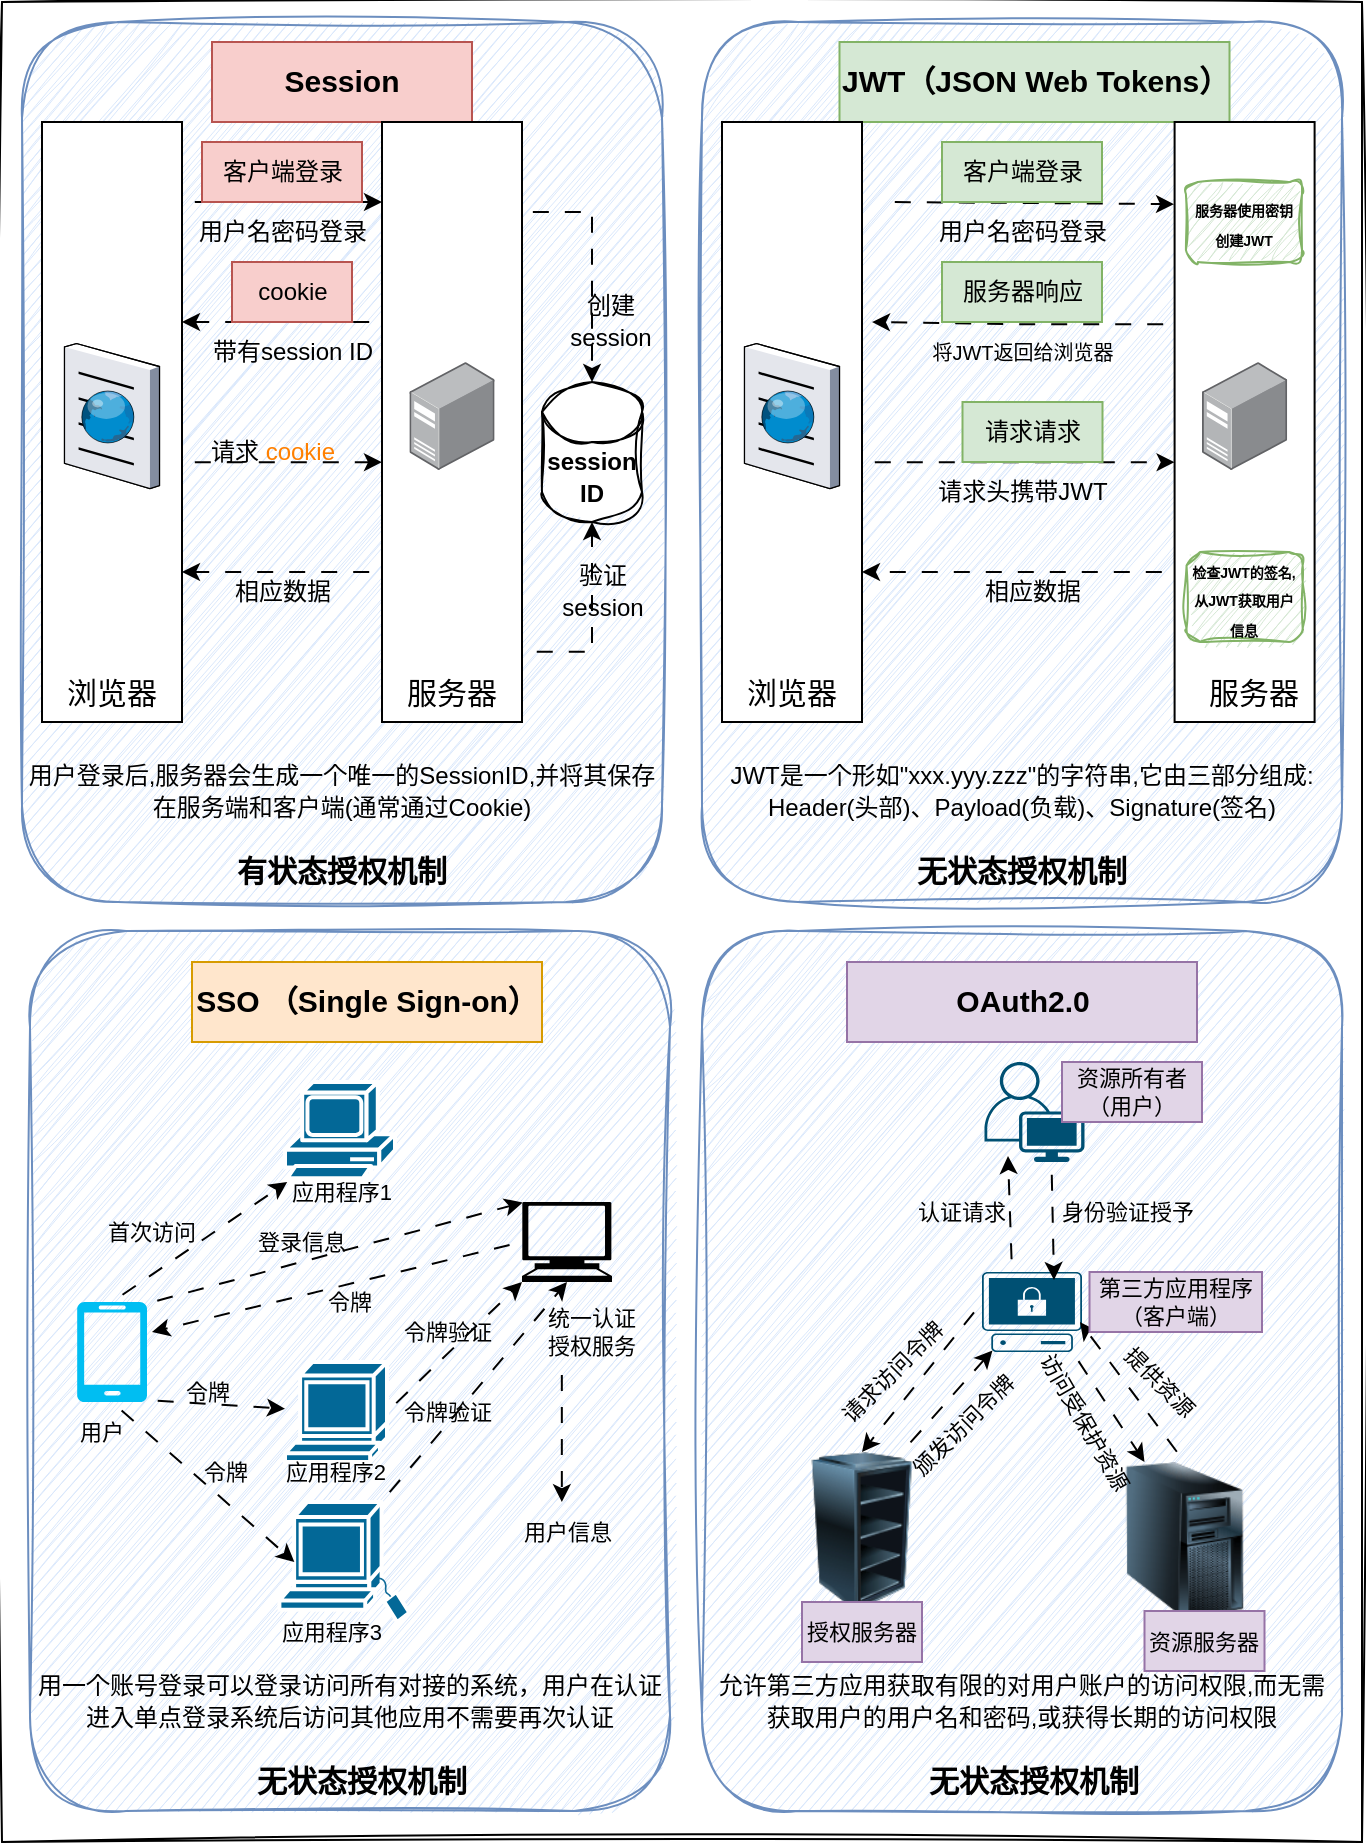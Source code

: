 <mxfile version="24.8.6">
  <diagram name="第 1 页" id="_KNcpIV9KXvhgdGGBA5O">
    <mxGraphModel dx="2074" dy="1121" grid="1" gridSize="10" guides="1" tooltips="1" connect="1" arrows="1" fold="1" page="1" pageScale="1" pageWidth="827" pageHeight="1169" math="0" shadow="0">
      <root>
        <mxCell id="0" />
        <mxCell id="1" parent="0" />
        <mxCell id="9BhdMpnZoqkkqrGHNzVp-1" value="" style="endArrow=none;html=1;rounded=0;sketch=1;hachureGap=4;jiggle=2;curveFitting=1;fontFamily=Architects Daughter;fontSource=https%3A%2F%2Ffonts.googleapis.com%2Fcss%3Ffamily%3DArchitects%2BDaughter;" edge="1" parent="1">
          <mxGeometry width="50" height="50" relative="1" as="geometry">
            <mxPoint x="80" y="120" as="sourcePoint" />
            <mxPoint x="760" y="120" as="targetPoint" />
          </mxGeometry>
        </mxCell>
        <mxCell id="9BhdMpnZoqkkqrGHNzVp-2" value="" style="endArrow=none;html=1;rounded=0;sketch=1;hachureGap=4;jiggle=2;curveFitting=1;fontFamily=Architects Daughter;fontSource=https%3A%2F%2Ffonts.googleapis.com%2Fcss%3Ffamily%3DArchitects%2BDaughter;" edge="1" parent="1">
          <mxGeometry width="50" height="50" relative="1" as="geometry">
            <mxPoint x="80" y="120" as="sourcePoint" />
            <mxPoint x="80" y="1040" as="targetPoint" />
          </mxGeometry>
        </mxCell>
        <mxCell id="9BhdMpnZoqkkqrGHNzVp-3" value="" style="endArrow=none;html=1;rounded=0;sketch=1;hachureGap=4;jiggle=2;curveFitting=1;fontFamily=Architects Daughter;fontSource=https%3A%2F%2Ffonts.googleapis.com%2Fcss%3Ffamily%3DArchitects%2BDaughter;" edge="1" parent="1">
          <mxGeometry width="50" height="50" relative="1" as="geometry">
            <mxPoint x="760" y="1040" as="sourcePoint" />
            <mxPoint x="80" y="1040" as="targetPoint" />
          </mxGeometry>
        </mxCell>
        <mxCell id="9BhdMpnZoqkkqrGHNzVp-4" value="" style="endArrow=none;html=1;rounded=0;sketch=1;hachureGap=4;jiggle=2;curveFitting=1;fontFamily=Architects Daughter;fontSource=https%3A%2F%2Ffonts.googleapis.com%2Fcss%3Ffamily%3DArchitects%2BDaughter;" edge="1" parent="1">
          <mxGeometry width="50" height="50" relative="1" as="geometry">
            <mxPoint x="760" y="1040" as="sourcePoint" />
            <mxPoint x="760" y="120" as="targetPoint" />
          </mxGeometry>
        </mxCell>
        <mxCell id="9BhdMpnZoqkkqrGHNzVp-6" value="" style="rounded=1;whiteSpace=wrap;html=1;sketch=1;hachureGap=4;jiggle=2;curveFitting=1;fontFamily=Architects Daughter;fontSource=https%3A%2F%2Ffonts.googleapis.com%2Fcss%3Ffamily%3DArchitects%2BDaughter;fillColor=#dae8fc;strokeColor=#6c8ebf;" vertex="1" parent="1">
          <mxGeometry x="90" y="130" width="320" height="440" as="geometry" />
        </mxCell>
        <mxCell id="9BhdMpnZoqkkqrGHNzVp-11" value="&lt;font size=&quot;1&quot; face=&quot;Helvetica&quot;&gt;&lt;b style=&quot;font-size: 15px;&quot;&gt;Session&lt;/b&gt;&lt;/font&gt;" style="text;html=1;align=center;verticalAlign=middle;whiteSpace=wrap;rounded=0;fontFamily=Architects Daughter;fontSource=https%3A%2F%2Ffonts.googleapis.com%2Fcss%3Ffamily%3DArchitects%2BDaughter;fillColor=#f8cecc;strokeColor=#b85450;" vertex="1" parent="1">
          <mxGeometry x="185" y="140" width="130" height="40" as="geometry" />
        </mxCell>
        <mxCell id="9BhdMpnZoqkkqrGHNzVp-12" value="" style="rounded=0;whiteSpace=wrap;html=1;hachureGap=4;fontFamily=Architects Daughter;fontSource=https%3A%2F%2Ffonts.googleapis.com%2Fcss%3Ffamily%3DArchitects%2BDaughter;" vertex="1" parent="1">
          <mxGeometry x="100" y="180" width="70" height="300" as="geometry" />
        </mxCell>
        <mxCell id="9BhdMpnZoqkkqrGHNzVp-20" style="edgeStyle=orthogonalEdgeStyle;rounded=0;hachureGap=4;orthogonalLoop=1;jettySize=auto;html=1;exitX=0;exitY=0.75;exitDx=0;exitDy=0;entryX=1;entryY=0.75;entryDx=0;entryDy=0;fontFamily=Architects Daughter;fontSource=https%3A%2F%2Ffonts.googleapis.com%2Fcss%3Ffamily%3DArchitects%2BDaughter;flowAnimation=1;" edge="1" parent="1" source="9BhdMpnZoqkkqrGHNzVp-14" target="9BhdMpnZoqkkqrGHNzVp-12">
          <mxGeometry relative="1" as="geometry" />
        </mxCell>
        <mxCell id="9BhdMpnZoqkkqrGHNzVp-14" value="" style="rounded=0;whiteSpace=wrap;html=1;hachureGap=4;fontFamily=Architects Daughter;fontSource=https%3A%2F%2Ffonts.googleapis.com%2Fcss%3Ffamily%3DArchitects%2BDaughter;" vertex="1" parent="1">
          <mxGeometry x="270" y="180" width="70" height="300" as="geometry" />
        </mxCell>
        <mxCell id="9BhdMpnZoqkkqrGHNzVp-15" value="&lt;b&gt;&lt;font face=&quot;Helvetica&quot;&gt;session&lt;br&gt;ID&lt;/font&gt;&lt;/b&gt;" style="shape=cylinder3;whiteSpace=wrap;html=1;boundedLbl=1;backgroundOutline=1;size=15;hachureGap=4;fontFamily=Architects Daughter;fontSource=https%3A%2F%2Ffonts.googleapis.com%2Fcss%3Ffamily%3DArchitects%2BDaughter;sketch=1;curveFitting=1;jiggle=2;" vertex="1" parent="1">
          <mxGeometry x="350" y="310" width="50" height="70" as="geometry" />
        </mxCell>
        <mxCell id="9BhdMpnZoqkkqrGHNzVp-16" value="" style="image;points=[];aspect=fixed;html=1;align=center;shadow=0;dashed=0;image=img/lib/allied_telesis/computer_and_terminals/Server_Desktop.svg;sketch=1;hachureGap=4;jiggle=2;curveFitting=1;fontFamily=Architects Daughter;fontSource=https%3A%2F%2Ffonts.googleapis.com%2Fcss%3Ffamily%3DArchitects%2BDaughter;" vertex="1" parent="1">
          <mxGeometry x="283.7" y="300" width="42.6" height="54" as="geometry" />
        </mxCell>
        <mxCell id="9BhdMpnZoqkkqrGHNzVp-17" value="&lt;font style=&quot;font-size: 15px;&quot;&gt;服务器&lt;/font&gt;" style="text;html=1;align=center;verticalAlign=middle;whiteSpace=wrap;rounded=0;fontFamily=Comic Sans MS;fontStyle=0;fontSize=15;textShadow=0;" vertex="1" parent="1">
          <mxGeometry x="275" y="450" width="60" height="30" as="geometry" />
        </mxCell>
        <mxCell id="9BhdMpnZoqkkqrGHNzVp-18" value="&lt;font style=&quot;font-size: 15px;&quot;&gt;浏览器&lt;/font&gt;" style="text;html=1;align=center;verticalAlign=middle;whiteSpace=wrap;rounded=0;fontFamily=Comic Sans MS;fontStyle=0;fontSize=15;textShadow=0;" vertex="1" parent="1">
          <mxGeometry x="105" y="450" width="60" height="30" as="geometry" />
        </mxCell>
        <mxCell id="9BhdMpnZoqkkqrGHNzVp-19" value="" style="verticalLabelPosition=bottom;sketch=0;aspect=fixed;html=1;verticalAlign=top;strokeColor=none;align=center;outlineConnect=0;shape=mxgraph.citrix.browser;hachureGap=4;jiggle=2;curveFitting=1;fontFamily=Architects Daughter;fontSource=https%3A%2F%2Ffonts.googleapis.com%2Fcss%3Ffamily%3DArchitects%2BDaughter;" vertex="1" parent="1">
          <mxGeometry x="111.25" y="290.75" width="47.5" height="72.5" as="geometry" />
        </mxCell>
        <mxCell id="9BhdMpnZoqkkqrGHNzVp-21" style="edgeStyle=orthogonalEdgeStyle;rounded=0;hachureGap=4;orthogonalLoop=1;jettySize=auto;html=1;exitX=0;exitY=0.75;exitDx=0;exitDy=0;entryX=1;entryY=0.75;entryDx=0;entryDy=0;fontFamily=Architects Daughter;fontSource=https%3A%2F%2Ffonts.googleapis.com%2Fcss%3Ffamily%3DArchitects%2BDaughter;flowAnimation=1;" edge="1" parent="1">
          <mxGeometry relative="1" as="geometry">
            <mxPoint x="270" y="280" as="sourcePoint" />
            <mxPoint x="170" y="280" as="targetPoint" />
          </mxGeometry>
        </mxCell>
        <mxCell id="9BhdMpnZoqkkqrGHNzVp-22" style="edgeStyle=orthogonalEdgeStyle;rounded=0;hachureGap=4;orthogonalLoop=1;jettySize=auto;html=1;entryX=0;entryY=0.567;entryDx=0;entryDy=0;fontFamily=Architects Daughter;fontSource=https%3A%2F%2Ffonts.googleapis.com%2Fcss%3Ffamily%3DArchitects%2BDaughter;flowAnimation=1;entryPerimeter=0;exitX=1;exitY=0.567;exitDx=0;exitDy=0;exitPerimeter=0;" edge="1" parent="1" source="9BhdMpnZoqkkqrGHNzVp-12" target="9BhdMpnZoqkkqrGHNzVp-14">
          <mxGeometry relative="1" as="geometry">
            <mxPoint x="180" y="350" as="sourcePoint" />
            <mxPoint x="180" y="290" as="targetPoint" />
          </mxGeometry>
        </mxCell>
        <mxCell id="9BhdMpnZoqkkqrGHNzVp-23" style="edgeStyle=orthogonalEdgeStyle;rounded=0;hachureGap=4;orthogonalLoop=1;jettySize=auto;html=1;entryX=0;entryY=0.567;entryDx=0;entryDy=0;fontFamily=Architects Daughter;fontSource=https%3A%2F%2Ffonts.googleapis.com%2Fcss%3Ffamily%3DArchitects%2BDaughter;flowAnimation=1;entryPerimeter=0;exitX=1;exitY=0.567;exitDx=0;exitDy=0;exitPerimeter=0;" edge="1" parent="1">
          <mxGeometry relative="1" as="geometry">
            <mxPoint x="170" y="220" as="sourcePoint" />
            <mxPoint x="270" y="220" as="targetPoint" />
          </mxGeometry>
        </mxCell>
        <mxCell id="9BhdMpnZoqkkqrGHNzVp-24" style="edgeStyle=orthogonalEdgeStyle;rounded=0;hachureGap=4;orthogonalLoop=1;jettySize=auto;html=1;entryX=0.5;entryY=0;entryDx=0;entryDy=0;fontFamily=Architects Daughter;fontSource=https%3A%2F%2Ffonts.googleapis.com%2Fcss%3Ffamily%3DArchitects%2BDaughter;flowAnimation=1;entryPerimeter=0;exitX=0.986;exitY=0.15;exitDx=0;exitDy=0;exitPerimeter=0;" edge="1" parent="1" source="9BhdMpnZoqkkqrGHNzVp-14" target="9BhdMpnZoqkkqrGHNzVp-15">
          <mxGeometry relative="1" as="geometry">
            <mxPoint x="370" y="240" as="sourcePoint" />
            <mxPoint x="470" y="240" as="targetPoint" />
          </mxGeometry>
        </mxCell>
        <mxCell id="9BhdMpnZoqkkqrGHNzVp-25" style="edgeStyle=orthogonalEdgeStyle;rounded=0;hachureGap=4;orthogonalLoop=1;jettySize=auto;html=1;entryX=0.5;entryY=1;entryDx=0;entryDy=0;fontFamily=Architects Daughter;fontSource=https%3A%2F%2Ffonts.googleapis.com%2Fcss%3Ffamily%3DArchitects%2BDaughter;flowAnimation=1;entryPerimeter=0;exitX=1.014;exitY=0.883;exitDx=0;exitDy=0;exitPerimeter=0;" edge="1" parent="1" source="9BhdMpnZoqkkqrGHNzVp-14" target="9BhdMpnZoqkkqrGHNzVp-15">
          <mxGeometry relative="1" as="geometry">
            <mxPoint x="349" y="235" as="sourcePoint" />
            <mxPoint x="385" y="320" as="targetPoint" />
            <Array as="points">
              <mxPoint x="375" y="445" />
            </Array>
          </mxGeometry>
        </mxCell>
        <mxCell id="9BhdMpnZoqkkqrGHNzVp-26" value="&lt;font face=&quot;Helvetica&quot;&gt;用户名密码登录&lt;/font&gt;" style="text;html=1;align=center;verticalAlign=middle;resizable=0;points=[];autosize=1;strokeColor=none;fillColor=none;fontFamily=Architects Daughter;fontSource=https%3A%2F%2Ffonts.googleapis.com%2Fcss%3Ffamily%3DArchitects%2BDaughter;" vertex="1" parent="1">
          <mxGeometry x="165" y="220" width="110" height="30" as="geometry" />
        </mxCell>
        <mxCell id="9BhdMpnZoqkkqrGHNzVp-27" value="&lt;font face=&quot;Helvetica&quot;&gt;带有session ID&lt;/font&gt;" style="text;html=1;align=center;verticalAlign=middle;resizable=0;points=[];autosize=1;strokeColor=none;fillColor=none;fontFamily=Architects Daughter;fontSource=https%3A%2F%2Ffonts.googleapis.com%2Fcss%3Ffamily%3DArchitects%2BDaughter;" vertex="1" parent="1">
          <mxGeometry x="175" y="280" width="100" height="30" as="geometry" />
        </mxCell>
        <mxCell id="9BhdMpnZoqkkqrGHNzVp-28" value="&lt;font face=&quot;Helvetica&quot;&gt;请求 &lt;font color=&quot;#ff8000&quot;&gt;cookie&lt;/font&gt;&lt;/font&gt;" style="text;html=1;align=center;verticalAlign=middle;resizable=0;points=[];autosize=1;strokeColor=none;fillColor=none;fontFamily=Architects Daughter;fontSource=https%3A%2F%2Ffonts.googleapis.com%2Fcss%3Ffamily%3DArchitects%2BDaughter;" vertex="1" parent="1">
          <mxGeometry x="170" y="330" width="90" height="30" as="geometry" />
        </mxCell>
        <mxCell id="9BhdMpnZoqkkqrGHNzVp-29" value="&lt;font face=&quot;Helvetica&quot;&gt;相应数据&lt;/font&gt;" style="text;html=1;align=center;verticalAlign=middle;resizable=0;points=[];autosize=1;strokeColor=none;fillColor=none;fontFamily=Architects Daughter;fontSource=https%3A%2F%2Ffonts.googleapis.com%2Fcss%3Ffamily%3DArchitects%2BDaughter;" vertex="1" parent="1">
          <mxGeometry x="185" y="400" width="70" height="30" as="geometry" />
        </mxCell>
        <mxCell id="9BhdMpnZoqkkqrGHNzVp-30" value="&lt;font face=&quot;Helvetica&quot;&gt;客户端登录&lt;/font&gt;" style="text;html=1;align=center;verticalAlign=middle;resizable=0;points=[];autosize=1;strokeColor=#b85450;fillColor=#f8cecc;fontFamily=Architects Daughter;fontSource=https%3A%2F%2Ffonts.googleapis.com%2Fcss%3Ffamily%3DArchitects%2BDaughter;" vertex="1" parent="1">
          <mxGeometry x="180" y="190" width="80" height="30" as="geometry" />
        </mxCell>
        <mxCell id="9BhdMpnZoqkkqrGHNzVp-31" value="&lt;font face=&quot;Helvetica&quot;&gt;cookie&lt;/font&gt;" style="text;html=1;align=center;verticalAlign=middle;resizable=0;points=[];autosize=1;strokeColor=#b85450;fillColor=#f8cecc;fontFamily=Architects Daughter;fontSource=https%3A%2F%2Ffonts.googleapis.com%2Fcss%3Ffamily%3DArchitects%2BDaughter;" vertex="1" parent="1">
          <mxGeometry x="195" y="250" width="60" height="30" as="geometry" />
        </mxCell>
        <mxCell id="9BhdMpnZoqkkqrGHNzVp-32" value="&lt;font face=&quot;Helvetica&quot;&gt;创建&lt;br&gt;session&lt;/font&gt;" style="text;html=1;align=center;verticalAlign=middle;resizable=0;points=[];autosize=1;strokeColor=none;fillColor=none;fontFamily=Architects Daughter;fontSource=https%3A%2F%2Ffonts.googleapis.com%2Fcss%3Ffamily%3DArchitects%2BDaughter;" vertex="1" parent="1">
          <mxGeometry x="353.5" y="260" width="60" height="40" as="geometry" />
        </mxCell>
        <mxCell id="9BhdMpnZoqkkqrGHNzVp-33" value="&lt;font face=&quot;Helvetica&quot;&gt;验证&lt;br&gt;session&lt;/font&gt;" style="text;html=1;align=center;verticalAlign=middle;resizable=0;points=[];autosize=1;strokeColor=none;fillColor=none;fontFamily=Architects Daughter;fontSource=https%3A%2F%2Ffonts.googleapis.com%2Fcss%3Ffamily%3DArchitects%2BDaughter;" vertex="1" parent="1">
          <mxGeometry x="350" y="395" width="60" height="40" as="geometry" />
        </mxCell>
        <mxCell id="9BhdMpnZoqkkqrGHNzVp-34" value="&lt;div data-lark-html-role=&quot;root&quot;&gt;&lt;font style=&quot;&quot; face=&quot;Helvetica&quot;&gt;&lt;span style=&quot;white-space: pre;&quot; data-eleid=&quot;67&quot; class=&quot;text-only&quot;&gt;用户登录后,服务器会生成一个唯一的SessionID,并将其保存&lt;/span&gt;&lt;span style=&quot;white-space: pre;&quot; data-eleid=&quot;66&quot; class=&quot;text-only&quot;&gt;&lt;br&gt;&lt;/span&gt;&lt;span style=&quot;white-space: pre;&quot; data-eleid=&quot;69&quot; class=&quot;text-only&quot;&gt;在服务端和客户端(通常通过Cookie)&lt;/span&gt;&lt;/font&gt;&lt;/div&gt;" style="text;html=1;align=center;verticalAlign=middle;whiteSpace=wrap;rounded=0;fontFamily=Architects Daughter;fontSource=https%3A%2F%2Ffonts.googleapis.com%2Fcss%3Ffamily%3DArchitects%2BDaughter;" vertex="1" parent="1">
          <mxGeometry x="220" y="500" width="60" height="30" as="geometry" />
        </mxCell>
        <mxCell id="9BhdMpnZoqkkqrGHNzVp-35" value="&lt;b&gt;&lt;font style=&quot;font-size: 15px;&quot; face=&quot;Helvetica&quot;&gt;有状态授权机制&lt;/font&gt;&lt;/b&gt;" style="text;html=1;align=center;verticalAlign=middle;whiteSpace=wrap;rounded=0;fontFamily=Architects Daughter;fontSource=https%3A%2F%2Ffonts.googleapis.com%2Fcss%3Ffamily%3DArchitects%2BDaughter;" vertex="1" parent="1">
          <mxGeometry x="195" y="540" width="110" height="30" as="geometry" />
        </mxCell>
        <mxCell id="9BhdMpnZoqkkqrGHNzVp-36" value="" style="rounded=1;whiteSpace=wrap;html=1;sketch=1;hachureGap=4;jiggle=2;curveFitting=1;fontFamily=Architects Daughter;fontSource=https%3A%2F%2Ffonts.googleapis.com%2Fcss%3Ffamily%3DArchitects%2BDaughter;fillColor=#dae8fc;strokeColor=#6c8ebf;" vertex="1" parent="1">
          <mxGeometry x="430" y="130" width="320" height="440" as="geometry" />
        </mxCell>
        <mxCell id="9BhdMpnZoqkkqrGHNzVp-37" value="&lt;font size=&quot;1&quot; face=&quot;Helvetica&quot;&gt;&lt;b style=&quot;font-size: 15px;&quot;&gt;JWT（JSON Web Tokens）&lt;/b&gt;&lt;/font&gt;" style="text;html=1;align=center;verticalAlign=middle;whiteSpace=wrap;rounded=0;fontFamily=Architects Daughter;fontSource=https%3A%2F%2Ffonts.googleapis.com%2Fcss%3Ffamily%3DArchitects%2BDaughter;fillColor=#d5e8d4;strokeColor=#82b366;" vertex="1" parent="1">
          <mxGeometry x="498.75" y="140" width="195" height="40" as="geometry" />
        </mxCell>
        <mxCell id="9BhdMpnZoqkkqrGHNzVp-38" value="" style="rounded=0;whiteSpace=wrap;html=1;hachureGap=4;fontFamily=Architects Daughter;fontSource=https%3A%2F%2Ffonts.googleapis.com%2Fcss%3Ffamily%3DArchitects%2BDaughter;" vertex="1" parent="1">
          <mxGeometry x="440" y="180" width="70" height="300" as="geometry" />
        </mxCell>
        <mxCell id="9BhdMpnZoqkkqrGHNzVp-39" style="edgeStyle=orthogonalEdgeStyle;rounded=0;hachureGap=4;orthogonalLoop=1;jettySize=auto;html=1;exitX=0;exitY=0.75;exitDx=0;exitDy=0;entryX=1;entryY=0.75;entryDx=0;entryDy=0;fontFamily=Architects Daughter;fontSource=https%3A%2F%2Ffonts.googleapis.com%2Fcss%3Ffamily%3DArchitects%2BDaughter;flowAnimation=1;" edge="1" parent="1" source="9BhdMpnZoqkkqrGHNzVp-40" target="9BhdMpnZoqkkqrGHNzVp-38">
          <mxGeometry relative="1" as="geometry" />
        </mxCell>
        <mxCell id="9BhdMpnZoqkkqrGHNzVp-40" value="" style="rounded=0;whiteSpace=wrap;html=1;hachureGap=4;fontFamily=Architects Daughter;fontSource=https%3A%2F%2Ffonts.googleapis.com%2Fcss%3Ffamily%3DArchitects%2BDaughter;" vertex="1" parent="1">
          <mxGeometry x="666.3" y="180" width="70" height="300" as="geometry" />
        </mxCell>
        <mxCell id="9BhdMpnZoqkkqrGHNzVp-42" value="" style="image;points=[];aspect=fixed;html=1;align=center;shadow=0;dashed=0;image=img/lib/allied_telesis/computer_and_terminals/Server_Desktop.svg;sketch=1;hachureGap=4;jiggle=2;curveFitting=1;fontFamily=Architects Daughter;fontSource=https%3A%2F%2Ffonts.googleapis.com%2Fcss%3Ffamily%3DArchitects%2BDaughter;" vertex="1" parent="1">
          <mxGeometry x="680" y="300" width="42.6" height="54" as="geometry" />
        </mxCell>
        <mxCell id="9BhdMpnZoqkkqrGHNzVp-43" value="&lt;font style=&quot;font-size: 15px;&quot;&gt;服务器&lt;/font&gt;" style="text;html=1;align=center;verticalAlign=middle;whiteSpace=wrap;rounded=0;fontFamily=Comic Sans MS;fontStyle=0;fontSize=15;textShadow=0;" vertex="1" parent="1">
          <mxGeometry x="676.3" y="450" width="60" height="30" as="geometry" />
        </mxCell>
        <mxCell id="9BhdMpnZoqkkqrGHNzVp-44" value="&lt;font style=&quot;font-size: 15px;&quot;&gt;浏览器&lt;/font&gt;" style="text;html=1;align=center;verticalAlign=middle;whiteSpace=wrap;rounded=0;fontFamily=Comic Sans MS;fontStyle=0;fontSize=15;textShadow=0;" vertex="1" parent="1">
          <mxGeometry x="445" y="450" width="60" height="30" as="geometry" />
        </mxCell>
        <mxCell id="9BhdMpnZoqkkqrGHNzVp-45" value="" style="verticalLabelPosition=bottom;sketch=0;aspect=fixed;html=1;verticalAlign=top;strokeColor=none;align=center;outlineConnect=0;shape=mxgraph.citrix.browser;hachureGap=4;jiggle=2;curveFitting=1;fontFamily=Architects Daughter;fontSource=https%3A%2F%2Ffonts.googleapis.com%2Fcss%3Ffamily%3DArchitects%2BDaughter;" vertex="1" parent="1">
          <mxGeometry x="451.25" y="290.75" width="47.5" height="72.5" as="geometry" />
        </mxCell>
        <mxCell id="9BhdMpnZoqkkqrGHNzVp-46" style="edgeStyle=orthogonalEdgeStyle;rounded=0;hachureGap=4;orthogonalLoop=1;jettySize=auto;html=1;entryX=1;entryY=0.75;entryDx=0;entryDy=0;fontFamily=Architects Daughter;fontSource=https%3A%2F%2Ffonts.googleapis.com%2Fcss%3Ffamily%3DArchitects%2BDaughter;flowAnimation=1;exitX=0.01;exitY=0.337;exitDx=0;exitDy=0;exitPerimeter=0;" edge="1" parent="1" source="9BhdMpnZoqkkqrGHNzVp-40">
          <mxGeometry relative="1" as="geometry">
            <mxPoint x="605" y="280" as="sourcePoint" />
            <mxPoint x="515" y="280" as="targetPoint" />
          </mxGeometry>
        </mxCell>
        <mxCell id="9BhdMpnZoqkkqrGHNzVp-47" style="edgeStyle=orthogonalEdgeStyle;rounded=0;hachureGap=4;orthogonalLoop=1;jettySize=auto;html=1;entryX=0;entryY=0.567;entryDx=0;entryDy=0;fontFamily=Architects Daughter;fontSource=https%3A%2F%2Ffonts.googleapis.com%2Fcss%3Ffamily%3DArchitects%2BDaughter;flowAnimation=1;entryPerimeter=0;exitX=1;exitY=0.567;exitDx=0;exitDy=0;exitPerimeter=0;" edge="1" parent="1" source="9BhdMpnZoqkkqrGHNzVp-38" target="9BhdMpnZoqkkqrGHNzVp-40">
          <mxGeometry relative="1" as="geometry">
            <mxPoint x="520" y="350" as="sourcePoint" />
            <mxPoint x="520" y="290" as="targetPoint" />
          </mxGeometry>
        </mxCell>
        <mxCell id="9BhdMpnZoqkkqrGHNzVp-48" style="edgeStyle=orthogonalEdgeStyle;rounded=0;hachureGap=4;orthogonalLoop=1;jettySize=auto;html=1;entryX=-0.004;entryY=0.137;entryDx=0;entryDy=0;fontFamily=Architects Daughter;fontSource=https%3A%2F%2Ffonts.googleapis.com%2Fcss%3Ffamily%3DArchitects%2BDaughter;flowAnimation=1;entryPerimeter=0;exitX=1;exitY=0.567;exitDx=0;exitDy=0;exitPerimeter=0;" edge="1" parent="1" target="9BhdMpnZoqkkqrGHNzVp-40">
          <mxGeometry relative="1" as="geometry">
            <mxPoint x="520" y="220" as="sourcePoint" />
            <mxPoint x="620" y="220" as="targetPoint" />
          </mxGeometry>
        </mxCell>
        <mxCell id="9BhdMpnZoqkkqrGHNzVp-51" value="&lt;font face=&quot;Helvetica&quot;&gt;用户名密码登录&lt;/font&gt;" style="text;html=1;align=center;verticalAlign=middle;resizable=0;points=[];autosize=1;strokeColor=none;fillColor=none;fontFamily=Architects Daughter;fontSource=https%3A%2F%2Ffonts.googleapis.com%2Fcss%3Ffamily%3DArchitects%2BDaughter;" vertex="1" parent="1">
          <mxGeometry x="535" y="220" width="110" height="30" as="geometry" />
        </mxCell>
        <mxCell id="9BhdMpnZoqkkqrGHNzVp-52" value="&lt;font style=&quot;font-size: 10px;&quot; face=&quot;Helvetica&quot;&gt;将JWT返回给浏览器&lt;/font&gt;" style="text;html=1;align=center;verticalAlign=middle;resizable=0;points=[];autosize=1;strokeColor=none;fillColor=none;fontFamily=Architects Daughter;fontSource=https%3A%2F%2Ffonts.googleapis.com%2Fcss%3Ffamily%3DArchitects%2BDaughter;fontSize=10;" vertex="1" parent="1">
          <mxGeometry x="535" y="280" width="110" height="30" as="geometry" />
        </mxCell>
        <mxCell id="9BhdMpnZoqkkqrGHNzVp-53" value="&lt;font face=&quot;Helvetica&quot;&gt;请求请求&lt;/font&gt;" style="text;html=1;align=center;verticalAlign=middle;resizable=0;points=[];autosize=1;strokeColor=#82b366;fillColor=#d5e8d4;fontFamily=Architects Daughter;fontSource=https%3A%2F%2Ffonts.googleapis.com%2Fcss%3Ffamily%3DArchitects%2BDaughter;" vertex="1" parent="1">
          <mxGeometry x="560.25" y="320" width="70" height="30" as="geometry" />
        </mxCell>
        <mxCell id="9BhdMpnZoqkkqrGHNzVp-54" value="&lt;font face=&quot;Helvetica&quot;&gt;相应数据&lt;/font&gt;" style="text;html=1;align=center;verticalAlign=middle;resizable=0;points=[];autosize=1;strokeColor=none;fillColor=none;fontFamily=Architects Daughter;fontSource=https%3A%2F%2Ffonts.googleapis.com%2Fcss%3Ffamily%3DArchitects%2BDaughter;" vertex="1" parent="1">
          <mxGeometry x="560" y="400" width="70" height="30" as="geometry" />
        </mxCell>
        <mxCell id="9BhdMpnZoqkkqrGHNzVp-55" value="&lt;font face=&quot;Helvetica&quot;&gt;客户端登录&lt;/font&gt;" style="text;html=1;align=center;verticalAlign=middle;resizable=0;points=[];autosize=1;strokeColor=#82b366;fillColor=#d5e8d4;fontFamily=Architects Daughter;fontSource=https%3A%2F%2Ffonts.googleapis.com%2Fcss%3Ffamily%3DArchitects%2BDaughter;" vertex="1" parent="1">
          <mxGeometry x="550" y="190" width="80" height="30" as="geometry" />
        </mxCell>
        <mxCell id="9BhdMpnZoqkkqrGHNzVp-56" value="&lt;font face=&quot;Helvetica&quot;&gt;服务器响应&lt;/font&gt;" style="text;html=1;align=center;verticalAlign=middle;resizable=0;points=[];autosize=1;strokeColor=#82b366;fillColor=#d5e8d4;fontFamily=Architects Daughter;fontSource=https%3A%2F%2Ffonts.googleapis.com%2Fcss%3Ffamily%3DArchitects%2BDaughter;" vertex="1" parent="1">
          <mxGeometry x="550" y="250" width="80" height="30" as="geometry" />
        </mxCell>
        <mxCell id="9BhdMpnZoqkkqrGHNzVp-59" value="&lt;div data-lark-html-role=&quot;root&quot;&gt;&lt;font face=&quot;Helvetica&quot;&gt;&lt;span style=&quot;white-space: pre;&quot;&gt;JWT是一个形如&quot;xxx.yyy.zzz&quot;的字符串,它由三部分组成:&lt;br&gt;Header(头部)、Payload(负载)、Signature(签名)&lt;/span&gt;&lt;/font&gt;&lt;/div&gt;" style="text;html=1;align=center;verticalAlign=middle;whiteSpace=wrap;rounded=0;fontFamily=Architects Daughter;fontSource=https%3A%2F%2Ffonts.googleapis.com%2Fcss%3Ffamily%3DArchitects%2BDaughter;" vertex="1" parent="1">
          <mxGeometry x="560" y="500" width="60" height="30" as="geometry" />
        </mxCell>
        <mxCell id="9BhdMpnZoqkkqrGHNzVp-60" value="&lt;b&gt;&lt;font style=&quot;font-size: 15px;&quot; face=&quot;Helvetica&quot;&gt;无状态授权机制&lt;/font&gt;&lt;/b&gt;" style="text;html=1;align=center;verticalAlign=middle;whiteSpace=wrap;rounded=0;fontFamily=Architects Daughter;fontSource=https%3A%2F%2Ffonts.googleapis.com%2Fcss%3Ffamily%3DArchitects%2BDaughter;" vertex="1" parent="1">
          <mxGeometry x="535" y="540" width="110" height="30" as="geometry" />
        </mxCell>
        <mxCell id="9BhdMpnZoqkkqrGHNzVp-61" value="&lt;font face=&quot;Helvetica&quot;&gt;请求头携带JWT&lt;/font&gt;" style="text;html=1;align=center;verticalAlign=middle;resizable=0;points=[];autosize=1;strokeColor=none;fillColor=none;fontFamily=Architects Daughter;fontSource=https%3A%2F%2Ffonts.googleapis.com%2Fcss%3Ffamily%3DArchitects%2BDaughter;" vertex="1" parent="1">
          <mxGeometry x="535" y="350" width="110" height="30" as="geometry" />
        </mxCell>
        <mxCell id="9BhdMpnZoqkkqrGHNzVp-63" value="&lt;font style=&quot;font-size: 7px;&quot;&gt;&lt;b&gt;&lt;span style=&quot;text-wrap-mode: nowrap;&quot;&gt;服务器使用密钥&lt;/span&gt;&lt;br style=&quot;text-wrap-mode: nowrap;&quot;&gt;&lt;span style=&quot;text-wrap-mode: nowrap;&quot;&gt;创建JWT&lt;/span&gt;&lt;/b&gt;&lt;/font&gt;" style="rounded=1;whiteSpace=wrap;html=1;sketch=1;hachureGap=4;jiggle=2;curveFitting=1;fontFamily=Helvetica;fontStyle=0;fillColor=#d5e8d4;strokeColor=#82b366;" vertex="1" parent="1">
          <mxGeometry x="671.95" y="210" width="58.05" height="40" as="geometry" />
        </mxCell>
        <mxCell id="9BhdMpnZoqkkqrGHNzVp-64" value="&lt;font style=&quot;font-size: 7px;&quot;&gt;&lt;b&gt;&lt;span style=&quot;text-align: start; white-space: pre;&quot; data-eleid=&quot;39&quot; class=&quot;text-only&quot;&gt;检查JWT的签名,&lt;/span&gt;&lt;span style=&quot;text-align: start; white-space: pre;&quot; data-eleid=&quot;38&quot; class=&quot;text-only&quot;&gt;&lt;br/&gt;&lt;/span&gt;&lt;span style=&quot;text-align: start; white-space: pre;&quot; data-eleid=&quot;41&quot; class=&quot;text-only&quot;&gt;从JWT获取用户&lt;br/&gt;信息&lt;/span&gt;&lt;/b&gt;&lt;/font&gt;" style="rounded=1;whiteSpace=wrap;html=1;sketch=1;hachureGap=4;jiggle=2;curveFitting=1;fontFamily=Helvetica;fontStyle=0;fillColor=#d5e8d4;strokeColor=#82b366;" vertex="1" parent="1">
          <mxGeometry x="672.28" y="395" width="58.05" height="45" as="geometry" />
        </mxCell>
        <mxCell id="9BhdMpnZoqkkqrGHNzVp-65" value="" style="rounded=1;whiteSpace=wrap;html=1;sketch=1;hachureGap=4;jiggle=2;curveFitting=1;fontFamily=Architects Daughter;fontSource=https%3A%2F%2Ffonts.googleapis.com%2Fcss%3Ffamily%3DArchitects%2BDaughter;fillColor=#dae8fc;strokeColor=#6c8ebf;" vertex="1" parent="1">
          <mxGeometry x="94" y="584.5" width="320" height="440" as="geometry" />
        </mxCell>
        <mxCell id="9BhdMpnZoqkkqrGHNzVp-67" value="&lt;font size=&quot;1&quot; face=&quot;Helvetica&quot;&gt;&lt;b style=&quot;font-size: 15px;&quot;&gt;SSO （Single Sign-on）&lt;/b&gt;&lt;/font&gt;" style="text;html=1;align=center;verticalAlign=middle;whiteSpace=wrap;rounded=0;fontFamily=Architects Daughter;fontSource=https%3A%2F%2Ffonts.googleapis.com%2Fcss%3Ffamily%3DArchitects%2BDaughter;fillColor=#ffe6cc;strokeColor=#d79b00;" vertex="1" parent="1">
          <mxGeometry x="175" y="600" width="175" height="40" as="geometry" />
        </mxCell>
        <mxCell id="9BhdMpnZoqkkqrGHNzVp-68" value="" style="shape=mxgraph.cisco.computers_and_peripherals.pc;html=1;pointerEvents=1;dashed=0;fillColor=#036897;strokeColor=#ffffff;strokeWidth=2;verticalLabelPosition=bottom;verticalAlign=top;align=center;outlineConnect=0;hachureGap=4;fontFamily=Architects Daughter;fontSource=https%3A%2F%2Ffonts.googleapis.com%2Fcss%3Ffamily%3DArchitects%2BDaughter;" vertex="1" parent="1">
          <mxGeometry x="221.5" y="660" width="55" height="50" as="geometry" />
        </mxCell>
        <mxCell id="9BhdMpnZoqkkqrGHNzVp-76" style="rounded=0;hachureGap=4;orthogonalLoop=1;jettySize=auto;html=1;exitX=0.97;exitY=0.98;exitDx=0;exitDy=0;exitPerimeter=0;fontFamily=Architects Daughter;fontSource=https%3A%2F%2Ffonts.googleapis.com%2Fcss%3Ffamily%3DArchitects%2BDaughter;flowAnimation=1;" edge="1" parent="1" source="9BhdMpnZoqkkqrGHNzVp-69" target="9BhdMpnZoqkkqrGHNzVp-70">
          <mxGeometry relative="1" as="geometry" />
        </mxCell>
        <mxCell id="9BhdMpnZoqkkqrGHNzVp-69" value="" style="verticalLabelPosition=bottom;html=1;verticalAlign=top;align=center;strokeColor=none;fillColor=#00BEF2;shape=mxgraph.azure.mobile;pointerEvents=1;hachureGap=4;fontFamily=Architects Daughter;fontSource=https%3A%2F%2Ffonts.googleapis.com%2Fcss%3Ffamily%3DArchitects%2BDaughter;" vertex="1" parent="1">
          <mxGeometry x="117.5" y="770" width="35" height="50" as="geometry" />
        </mxCell>
        <mxCell id="9BhdMpnZoqkkqrGHNzVp-70" value="" style="shape=mxgraph.cisco.computers_and_peripherals.terminal;html=1;pointerEvents=1;dashed=0;fillColor=#036897;strokeColor=#ffffff;strokeWidth=2;verticalLabelPosition=bottom;verticalAlign=top;align=center;outlineConnect=0;hachureGap=4;fontFamily=Architects Daughter;fontSource=https%3A%2F%2Ffonts.googleapis.com%2Fcss%3Ffamily%3DArchitects%2BDaughter;" vertex="1" parent="1">
          <mxGeometry x="221.5" y="800" width="51" height="50" as="geometry" />
        </mxCell>
        <mxCell id="9BhdMpnZoqkkqrGHNzVp-71" value="" style="shape=mxgraph.cisco.computers_and_peripherals.sun_workstation;html=1;pointerEvents=1;dashed=0;fillColor=#036897;strokeColor=#ffffff;strokeWidth=2;verticalLabelPosition=bottom;verticalAlign=top;align=center;outlineConnect=0;hachureGap=4;fontFamily=Architects Daughter;fontSource=https%3A%2F%2Ffonts.googleapis.com%2Fcss%3Ffamily%3DArchitects%2BDaughter;" vertex="1" parent="1">
          <mxGeometry x="218.7" y="870" width="65" height="60" as="geometry" />
        </mxCell>
        <mxCell id="9BhdMpnZoqkkqrGHNzVp-72" value="" style="shape=mxgraph.signs.tech.computer;html=1;pointerEvents=1;fillColor=#000000;strokeColor=none;verticalLabelPosition=bottom;verticalAlign=top;align=center;hachureGap=4;fontFamily=Architects Daughter;fontSource=https%3A%2F%2Ffonts.googleapis.com%2Fcss%3Ffamily%3DArchitects%2BDaughter;" vertex="1" parent="1">
          <mxGeometry x="340" y="720" width="45" height="40" as="geometry" />
        </mxCell>
        <mxCell id="9BhdMpnZoqkkqrGHNzVp-73" style="rounded=0;hachureGap=4;orthogonalLoop=1;jettySize=auto;html=1;exitX=0.5;exitY=0;exitDx=0;exitDy=0;exitPerimeter=0;entryX=0.02;entryY=1;entryDx=0;entryDy=0;entryPerimeter=0;fontFamily=Architects Daughter;fontSource=https%3A%2F%2Ffonts.googleapis.com%2Fcss%3Ffamily%3DArchitects%2BDaughter;flowAnimation=1;" edge="1" parent="1" source="9BhdMpnZoqkkqrGHNzVp-69" target="9BhdMpnZoqkkqrGHNzVp-68">
          <mxGeometry relative="1" as="geometry" />
        </mxCell>
        <mxCell id="9BhdMpnZoqkkqrGHNzVp-74" style="rounded=0;hachureGap=4;orthogonalLoop=1;jettySize=auto;html=1;exitX=0.97;exitY=0.02;exitDx=0;exitDy=0;exitPerimeter=0;entryX=0.007;entryY=0.007;entryDx=0;entryDy=0;entryPerimeter=0;fontFamily=Architects Daughter;fontSource=https%3A%2F%2Ffonts.googleapis.com%2Fcss%3Ffamily%3DArchitects%2BDaughter;flowAnimation=1;" edge="1" parent="1" source="9BhdMpnZoqkkqrGHNzVp-69" target="9BhdMpnZoqkkqrGHNzVp-72">
          <mxGeometry relative="1" as="geometry" />
        </mxCell>
        <mxCell id="9BhdMpnZoqkkqrGHNzVp-75" style="rounded=0;hachureGap=4;orthogonalLoop=1;jettySize=auto;html=1;exitX=0;exitY=0.5;exitDx=0;exitDy=0;exitPerimeter=0;entryX=1.071;entryY=0.3;entryDx=0;entryDy=0;entryPerimeter=0;fontFamily=Architects Daughter;fontSource=https%3A%2F%2Ffonts.googleapis.com%2Fcss%3Ffamily%3DArchitects%2BDaughter;flowAnimation=1;" edge="1" parent="1" source="9BhdMpnZoqkkqrGHNzVp-72" target="9BhdMpnZoqkkqrGHNzVp-69">
          <mxGeometry relative="1" as="geometry" />
        </mxCell>
        <mxCell id="9BhdMpnZoqkkqrGHNzVp-77" style="rounded=0;hachureGap=4;orthogonalLoop=1;jettySize=auto;html=1;exitX=0.5;exitY=1;exitDx=0;exitDy=0;exitPerimeter=0;entryX=0.115;entryY=0.5;entryDx=0;entryDy=0;entryPerimeter=0;fontFamily=Architects Daughter;fontSource=https%3A%2F%2Ffonts.googleapis.com%2Fcss%3Ffamily%3DArchitects%2BDaughter;flowAnimation=1;" edge="1" parent="1" source="9BhdMpnZoqkkqrGHNzVp-69" target="9BhdMpnZoqkkqrGHNzVp-71">
          <mxGeometry relative="1" as="geometry" />
        </mxCell>
        <mxCell id="9BhdMpnZoqkkqrGHNzVp-78" style="rounded=0;hachureGap=4;orthogonalLoop=1;jettySize=auto;html=1;exitX=1;exitY=0.5;exitDx=0;exitDy=0;exitPerimeter=0;entryX=0;entryY=1;entryDx=0;entryDy=0;entryPerimeter=0;fontFamily=Architects Daughter;fontSource=https%3A%2F%2Ffonts.googleapis.com%2Fcss%3Ffamily%3DArchitects%2BDaughter;flowAnimation=1;" edge="1" parent="1" source="9BhdMpnZoqkkqrGHNzVp-70" target="9BhdMpnZoqkkqrGHNzVp-72">
          <mxGeometry relative="1" as="geometry" />
        </mxCell>
        <mxCell id="9BhdMpnZoqkkqrGHNzVp-79" style="rounded=0;hachureGap=4;orthogonalLoop=1;jettySize=auto;html=1;exitX=0.785;exitY=0;exitDx=0;exitDy=0;exitPerimeter=0;entryX=0.5;entryY=1;entryDx=0;entryDy=0;entryPerimeter=0;fontFamily=Architects Daughter;fontSource=https%3A%2F%2Ffonts.googleapis.com%2Fcss%3Ffamily%3DArchitects%2BDaughter;flowAnimation=1;" edge="1" parent="1" source="9BhdMpnZoqkkqrGHNzVp-71" target="9BhdMpnZoqkkqrGHNzVp-72">
          <mxGeometry relative="1" as="geometry" />
        </mxCell>
        <mxCell id="9BhdMpnZoqkkqrGHNzVp-80" value="" style="endArrow=classic;html=1;rounded=0;hachureGap=4;fontFamily=Architects Daughter;fontSource=https%3A%2F%2Ffonts.googleapis.com%2Fcss%3Ffamily%3DArchitects%2BDaughter;exitX=0.831;exitY=0.49;exitDx=0;exitDy=0;exitPerimeter=0;entryX=0.831;entryY=0.649;entryDx=0;entryDy=0;entryPerimeter=0;flowAnimation=1;" edge="1" parent="1" source="9BhdMpnZoqkkqrGHNzVp-65" target="9BhdMpnZoqkkqrGHNzVp-65">
          <mxGeometry width="50" height="50" relative="1" as="geometry">
            <mxPoint x="500" y="870" as="sourcePoint" />
            <mxPoint x="550" y="820" as="targetPoint" />
          </mxGeometry>
        </mxCell>
        <mxCell id="9BhdMpnZoqkkqrGHNzVp-81" value="&lt;font face=&quot;Helvetica&quot; style=&quot;font-size: 11px;&quot;&gt;应用程序3&lt;/font&gt;" style="text;html=1;align=center;verticalAlign=middle;whiteSpace=wrap;rounded=0;fontFamily=Architects Daughter;fontSource=https%3A%2F%2Ffonts.googleapis.com%2Fcss%3Ffamily%3DArchitects%2BDaughter;fontSize=11;" vertex="1" parent="1">
          <mxGeometry x="215" y="920" width="60" height="30" as="geometry" />
        </mxCell>
        <mxCell id="9BhdMpnZoqkkqrGHNzVp-82" value="&lt;font face=&quot;Helvetica&quot; style=&quot;font-size: 11px;&quot;&gt;应用程序2&lt;/font&gt;" style="text;html=1;align=center;verticalAlign=middle;whiteSpace=wrap;rounded=0;fontFamily=Architects Daughter;fontSource=https%3A%2F%2Ffonts.googleapis.com%2Fcss%3Ffamily%3DArchitects%2BDaughter;fontSize=11;" vertex="1" parent="1">
          <mxGeometry x="216.5" y="840" width="60" height="30" as="geometry" />
        </mxCell>
        <mxCell id="9BhdMpnZoqkkqrGHNzVp-83" value="&lt;font face=&quot;Helvetica&quot; style=&quot;font-size: 11px;&quot;&gt;应用程序1&lt;/font&gt;" style="text;html=1;align=center;verticalAlign=middle;whiteSpace=wrap;rounded=0;fontFamily=Architects Daughter;fontSource=https%3A%2F%2Ffonts.googleapis.com%2Fcss%3Ffamily%3DArchitects%2BDaughter;fontSize=11;" vertex="1" parent="1">
          <mxGeometry x="220" y="700" width="60" height="30" as="geometry" />
        </mxCell>
        <mxCell id="9BhdMpnZoqkkqrGHNzVp-84" value="&lt;font face=&quot;Helvetica&quot;&gt;用户&lt;/font&gt;" style="text;html=1;align=center;verticalAlign=middle;whiteSpace=wrap;rounded=0;fontFamily=Architects Daughter;fontSource=https%3A%2F%2Ffonts.googleapis.com%2Fcss%3Ffamily%3DArchitects%2BDaughter;fontSize=11;" vertex="1" parent="1">
          <mxGeometry x="100" y="820" width="60" height="30" as="geometry" />
        </mxCell>
        <mxCell id="9BhdMpnZoqkkqrGHNzVp-85" value="&lt;font face=&quot;Helvetica&quot;&gt;统一认证&lt;br&gt;授权服务&lt;/font&gt;" style="text;html=1;align=center;verticalAlign=middle;whiteSpace=wrap;rounded=0;fontFamily=Architects Daughter;fontSource=https%3A%2F%2Ffonts.googleapis.com%2Fcss%3Ffamily%3DArchitects%2BDaughter;fontSize=11;" vertex="1" parent="1">
          <mxGeometry x="340" y="770" width="70" height="30" as="geometry" />
        </mxCell>
        <mxCell id="9BhdMpnZoqkkqrGHNzVp-86" value="&lt;font face=&quot;Helvetica&quot;&gt;用户信息&lt;/font&gt;" style="text;html=1;align=center;verticalAlign=middle;whiteSpace=wrap;rounded=0;fontFamily=Architects Daughter;fontSource=https%3A%2F%2Ffonts.googleapis.com%2Fcss%3Ffamily%3DArchitects%2BDaughter;fontSize=11;" vertex="1" parent="1">
          <mxGeometry x="332.5" y="870" width="60" height="30" as="geometry" />
        </mxCell>
        <mxCell id="9BhdMpnZoqkkqrGHNzVp-87" value="&lt;font face=&quot;Helvetica&quot; style=&quot;font-size: 11px;&quot;&gt;首次访问&lt;/font&gt;" style="text;html=1;align=center;verticalAlign=middle;whiteSpace=wrap;rounded=0;fontFamily=Architects Daughter;fontSource=https%3A%2F%2Ffonts.googleapis.com%2Fcss%3Ffamily%3DArchitects%2BDaughter;fontSize=11;" vertex="1" parent="1">
          <mxGeometry x="125" y="720" width="60" height="30" as="geometry" />
        </mxCell>
        <mxCell id="9BhdMpnZoqkkqrGHNzVp-88" value="&lt;font face=&quot;Helvetica&quot; style=&quot;font-size: 11px;&quot;&gt;登录信息&lt;/font&gt;" style="text;html=1;align=center;verticalAlign=middle;whiteSpace=wrap;rounded=0;fontFamily=Architects Daughter;fontSource=https%3A%2F%2Ffonts.googleapis.com%2Fcss%3Ffamily%3DArchitects%2BDaughter;fontSize=11;" vertex="1" parent="1">
          <mxGeometry x="200" y="725" width="60" height="30" as="geometry" />
        </mxCell>
        <mxCell id="9BhdMpnZoqkkqrGHNzVp-89" value="&lt;font face=&quot;Helvetica&quot; style=&quot;font-size: 11px;&quot;&gt;令牌&lt;/font&gt;" style="text;html=1;align=center;verticalAlign=middle;whiteSpace=wrap;rounded=0;fontFamily=Architects Daughter;fontSource=https%3A%2F%2Ffonts.googleapis.com%2Fcss%3Ffamily%3DArchitects%2BDaughter;fontSize=11;" vertex="1" parent="1">
          <mxGeometry x="224" y="755" width="60" height="30" as="geometry" />
        </mxCell>
        <mxCell id="9BhdMpnZoqkkqrGHNzVp-90" value="&lt;font face=&quot;Helvetica&quot; style=&quot;font-size: 11px;&quot;&gt;令牌&lt;/font&gt;" style="text;html=1;align=center;verticalAlign=middle;whiteSpace=wrap;rounded=0;fontFamily=Architects Daughter;fontSource=https%3A%2F%2Ffonts.googleapis.com%2Fcss%3Ffamily%3DArchitects%2BDaughter;fontSize=11;" vertex="1" parent="1">
          <mxGeometry x="152.5" y="800" width="60" height="30" as="geometry" />
        </mxCell>
        <mxCell id="9BhdMpnZoqkkqrGHNzVp-91" value="&lt;font face=&quot;Helvetica&quot; style=&quot;font-size: 11px;&quot;&gt;令牌&lt;/font&gt;" style="text;html=1;align=center;verticalAlign=middle;whiteSpace=wrap;rounded=0;fontFamily=Architects Daughter;fontSource=https%3A%2F%2Ffonts.googleapis.com%2Fcss%3Ffamily%3DArchitects%2BDaughter;fontSize=11;" vertex="1" parent="1">
          <mxGeometry x="161.5" y="840" width="60" height="30" as="geometry" />
        </mxCell>
        <mxCell id="9BhdMpnZoqkkqrGHNzVp-92" value="&lt;font face=&quot;Helvetica&quot; style=&quot;font-size: 11px;&quot;&gt;令牌验证&lt;/font&gt;" style="text;html=1;align=center;verticalAlign=middle;whiteSpace=wrap;rounded=0;fontFamily=Architects Daughter;fontSource=https%3A%2F%2Ffonts.googleapis.com%2Fcss%3Ffamily%3DArchitects%2BDaughter;fontSize=11;" vertex="1" parent="1">
          <mxGeometry x="272.5" y="810" width="60" height="30" as="geometry" />
        </mxCell>
        <mxCell id="9BhdMpnZoqkkqrGHNzVp-93" value="&lt;font face=&quot;Helvetica&quot; style=&quot;font-size: 11px;&quot;&gt;令牌验证&lt;/font&gt;" style="text;html=1;align=center;verticalAlign=middle;whiteSpace=wrap;rounded=0;fontFamily=Architects Daughter;fontSource=https%3A%2F%2Ffonts.googleapis.com%2Fcss%3Ffamily%3DArchitects%2BDaughter;fontSize=11;" vertex="1" parent="1">
          <mxGeometry x="272.5" y="770" width="60" height="30" as="geometry" />
        </mxCell>
        <mxCell id="9BhdMpnZoqkkqrGHNzVp-94" value="&lt;div data-lark-html-role=&quot;root&quot;&gt;&lt;font face=&quot;Helvetica&quot;&gt;&lt;span style=&quot;white-space: pre;&quot;&gt;用一个账号登录可以登录访问所有对接的系统，用户在认证&lt;br/&gt;进入单点登录系统后访问其他应用不需要再次认证&lt;/span&gt;&lt;/font&gt;&lt;/div&gt;" style="text;html=1;align=center;verticalAlign=middle;whiteSpace=wrap;rounded=0;fontFamily=Architects Daughter;fontSource=https%3A%2F%2Ffonts.googleapis.com%2Fcss%3Ffamily%3DArchitects%2BDaughter;" vertex="1" parent="1">
          <mxGeometry x="224" y="954.5" width="60" height="30" as="geometry" />
        </mxCell>
        <mxCell id="9BhdMpnZoqkkqrGHNzVp-95" value="&lt;b&gt;&lt;font style=&quot;font-size: 15px;&quot; face=&quot;Helvetica&quot;&gt;无状态授权机制&lt;/font&gt;&lt;/b&gt;" style="text;html=1;align=center;verticalAlign=middle;whiteSpace=wrap;rounded=0;fontFamily=Architects Daughter;fontSource=https%3A%2F%2Ffonts.googleapis.com%2Fcss%3Ffamily%3DArchitects%2BDaughter;" vertex="1" parent="1">
          <mxGeometry x="205" y="994.5" width="110" height="30" as="geometry" />
        </mxCell>
        <mxCell id="9BhdMpnZoqkkqrGHNzVp-96" value="" style="rounded=1;whiteSpace=wrap;html=1;sketch=1;hachureGap=4;jiggle=2;curveFitting=1;fontFamily=Architects Daughter;fontSource=https%3A%2F%2Ffonts.googleapis.com%2Fcss%3Ffamily%3DArchitects%2BDaughter;fillColor=#dae8fc;strokeColor=#6c8ebf;" vertex="1" parent="1">
          <mxGeometry x="430" y="584.5" width="320" height="440" as="geometry" />
        </mxCell>
        <mxCell id="9BhdMpnZoqkkqrGHNzVp-97" value="&lt;font size=&quot;1&quot; face=&quot;Helvetica&quot;&gt;&lt;b style=&quot;font-size: 15px;&quot;&gt;OAuth2.0&lt;/b&gt;&lt;/font&gt;" style="text;html=1;align=center;verticalAlign=middle;whiteSpace=wrap;rounded=0;fontFamily=Architects Daughter;fontSource=https%3A%2F%2Ffonts.googleapis.com%2Fcss%3Ffamily%3DArchitects%2BDaughter;fillColor=#e1d5e7;strokeColor=#9673a6;" vertex="1" parent="1">
          <mxGeometry x="502.5" y="600" width="175" height="40" as="geometry" />
        </mxCell>
        <mxCell id="9BhdMpnZoqkkqrGHNzVp-98" value="" style="points=[[0.35,0,0],[0.98,0.51,0],[1,0.71,0],[0.67,1,0],[0,0.795,0],[0,0.65,0]];verticalLabelPosition=bottom;sketch=0;html=1;verticalAlign=top;aspect=fixed;align=center;pointerEvents=1;shape=mxgraph.cisco19.user;fillColor=#005073;strokeColor=none;hachureGap=4;jiggle=2;curveFitting=1;fontFamily=Architects Daughter;fontSource=https%3A%2F%2Ffonts.googleapis.com%2Fcss%3Ffamily%3DArchitects%2BDaughter;" vertex="1" parent="1">
          <mxGeometry x="571.25" y="650" width="50" height="50" as="geometry" />
        </mxCell>
        <mxCell id="9BhdMpnZoqkkqrGHNzVp-105" style="rounded=0;hachureGap=4;orthogonalLoop=1;jettySize=auto;html=1;exitX=0;exitY=0.38;exitDx=0;exitDy=0;exitPerimeter=0;entryX=0.5;entryY=0;entryDx=0;entryDy=0;fontFamily=Architects Daughter;fontSource=https%3A%2F%2Ffonts.googleapis.com%2Fcss%3Ffamily%3DArchitects%2BDaughter;flowAnimation=1;" edge="1" parent="1" source="9BhdMpnZoqkkqrGHNzVp-99" target="9BhdMpnZoqkkqrGHNzVp-100">
          <mxGeometry relative="1" as="geometry" />
        </mxCell>
        <mxCell id="9BhdMpnZoqkkqrGHNzVp-99" value="" style="points=[[0.02,0.015,0],[0.5,0,0],[0.98,0.015,0],[1,0.38,0],[0.895,0.98,0],[0.5,1,0],[0.105,0.98,0],[0,0.38,0]];verticalLabelPosition=bottom;sketch=0;html=1;verticalAlign=top;aspect=fixed;align=center;pointerEvents=1;shape=mxgraph.cisco19.secure_endpoint_pc;fillColor=#005073;strokeColor=none;hachureGap=4;jiggle=2;curveFitting=1;fontFamily=Architects Daughter;fontSource=https%3A%2F%2Ffonts.googleapis.com%2Fcss%3Ffamily%3DArchitects%2BDaughter;" vertex="1" parent="1">
          <mxGeometry x="570" y="755" width="50" height="40" as="geometry" />
        </mxCell>
        <mxCell id="9BhdMpnZoqkkqrGHNzVp-100" value="" style="image;html=1;image=img/lib/clip_art/computers/Server_Rack_Empty_128x128.png;sketch=1;hachureGap=4;jiggle=2;curveFitting=1;fontFamily=Architects Daughter;fontSource=https%3A%2F%2Ffonts.googleapis.com%2Fcss%3Ffamily%3DArchitects%2BDaughter;" vertex="1" parent="1">
          <mxGeometry x="470" y="845" width="80" height="80" as="geometry" />
        </mxCell>
        <mxCell id="9BhdMpnZoqkkqrGHNzVp-102" style="rounded=0;hachureGap=4;orthogonalLoop=1;jettySize=auto;html=1;exitX=0.67;exitY=1;exitDx=0;exitDy=0;exitPerimeter=0;entryX=0.72;entryY=0.1;entryDx=0;entryDy=0;entryPerimeter=0;fontFamily=Architects Daughter;fontSource=https%3A%2F%2Ffonts.googleapis.com%2Fcss%3Ffamily%3DArchitects%2BDaughter;flowAnimation=1;" edge="1" parent="1" source="9BhdMpnZoqkkqrGHNzVp-98" target="9BhdMpnZoqkkqrGHNzVp-99">
          <mxGeometry relative="1" as="geometry" />
        </mxCell>
        <mxCell id="9BhdMpnZoqkkqrGHNzVp-103" style="rounded=0;hachureGap=4;orthogonalLoop=1;jettySize=auto;html=1;exitX=0.3;exitY=0;exitDx=0;exitDy=0;exitPerimeter=0;entryX=0.235;entryY=0.94;entryDx=0;entryDy=0;entryPerimeter=0;fontFamily=Architects Daughter;fontSource=https%3A%2F%2Ffonts.googleapis.com%2Fcss%3Ffamily%3DArchitects%2BDaughter;flowAnimation=1;" edge="1" parent="1" source="9BhdMpnZoqkkqrGHNzVp-99" target="9BhdMpnZoqkkqrGHNzVp-98">
          <mxGeometry relative="1" as="geometry" />
        </mxCell>
        <mxCell id="9BhdMpnZoqkkqrGHNzVp-104" style="rounded=0;hachureGap=4;orthogonalLoop=1;jettySize=auto;html=1;exitX=0.75;exitY=0;exitDx=0;exitDy=0;entryX=0.105;entryY=0.98;entryDx=0;entryDy=0;entryPerimeter=0;fontFamily=Architects Daughter;fontSource=https%3A%2F%2Ffonts.googleapis.com%2Fcss%3Ffamily%3DArchitects%2BDaughter;flowAnimation=1;" edge="1" parent="1" source="9BhdMpnZoqkkqrGHNzVp-100" target="9BhdMpnZoqkkqrGHNzVp-99">
          <mxGeometry relative="1" as="geometry" />
        </mxCell>
        <mxCell id="9BhdMpnZoqkkqrGHNzVp-106" style="rounded=0;hachureGap=4;orthogonalLoop=1;jettySize=auto;html=1;exitX=0.895;exitY=0.98;exitDx=0;exitDy=0;exitPerimeter=0;entryX=0.25;entryY=0;entryDx=0;entryDy=0;fontFamily=Architects Daughter;fontSource=https%3A%2F%2Ffonts.googleapis.com%2Fcss%3Ffamily%3DArchitects%2BDaughter;flowAnimation=1;" edge="1" parent="1" source="9BhdMpnZoqkkqrGHNzVp-99" target="9BhdMpnZoqkkqrGHNzVp-107">
          <mxGeometry relative="1" as="geometry">
            <mxPoint x="660" y="863.02" as="targetPoint" />
          </mxGeometry>
        </mxCell>
        <mxCell id="9BhdMpnZoqkkqrGHNzVp-107" value="" style="image;html=1;image=img/lib/clip_art/computers/Server_Tower_128x128.png;sketch=1;hachureGap=4;jiggle=2;curveFitting=1;fontFamily=Architects Daughter;fontSource=https%3A%2F%2Ffonts.googleapis.com%2Fcss%3Ffamily%3DArchitects%2BDaughter;" vertex="1" parent="1">
          <mxGeometry x="631.25" y="850" width="80" height="80" as="geometry" />
        </mxCell>
        <mxCell id="9BhdMpnZoqkkqrGHNzVp-108" style="rounded=0;hachureGap=4;orthogonalLoop=1;jettySize=auto;html=1;exitX=0.5;exitY=0;exitDx=0;exitDy=0;entryX=0.98;entryY=0.625;entryDx=0;entryDy=0;entryPerimeter=0;fontFamily=Architects Daughter;fontSource=https%3A%2F%2Ffonts.googleapis.com%2Fcss%3Ffamily%3DArchitects%2BDaughter;flowAnimation=1;" edge="1" parent="1" source="9BhdMpnZoqkkqrGHNzVp-107" target="9BhdMpnZoqkkqrGHNzVp-99">
          <mxGeometry relative="1" as="geometry" />
        </mxCell>
        <mxCell id="9BhdMpnZoqkkqrGHNzVp-109" value="&lt;div data-lark-html-role=&quot;root&quot;&gt;&lt;font face=&quot;Helvetica&quot;&gt;&lt;span style=&quot;white-space: pre;&quot;&gt;允许第三方应用获取有限的对用户账户的访问权限,而无需&lt;br/&gt;获取用户的用户名和密码,或获得长期的访问权限&lt;/span&gt;&lt;/font&gt;&lt;/div&gt;" style="text;html=1;align=center;verticalAlign=middle;whiteSpace=wrap;rounded=0;fontFamily=Architects Daughter;fontSource=https%3A%2F%2Ffonts.googleapis.com%2Fcss%3Ffamily%3DArchitects%2BDaughter;" vertex="1" parent="1">
          <mxGeometry x="560.25" y="954.5" width="60" height="30" as="geometry" />
        </mxCell>
        <mxCell id="9BhdMpnZoqkkqrGHNzVp-110" value="&lt;b&gt;&lt;font style=&quot;font-size: 15px;&quot; face=&quot;Helvetica&quot;&gt;无状态授权机制&lt;/font&gt;&lt;/b&gt;" style="text;html=1;align=center;verticalAlign=middle;whiteSpace=wrap;rounded=0;fontFamily=Architects Daughter;fontSource=https%3A%2F%2Ffonts.googleapis.com%2Fcss%3Ffamily%3DArchitects%2BDaughter;" vertex="1" parent="1">
          <mxGeometry x="541.25" y="994.5" width="110" height="30" as="geometry" />
        </mxCell>
        <mxCell id="9BhdMpnZoqkkqrGHNzVp-112" value="&lt;font face=&quot;Helvetica&quot;&gt;认证请求&lt;/font&gt;" style="text;html=1;align=center;verticalAlign=middle;whiteSpace=wrap;rounded=0;fontFamily=Architects Daughter;fontSource=https%3A%2F%2Ffonts.googleapis.com%2Fcss%3Ffamily%3DArchitects%2BDaughter;fontSize=11;" vertex="1" parent="1">
          <mxGeometry x="530" y="710" width="60" height="30" as="geometry" />
        </mxCell>
        <mxCell id="9BhdMpnZoqkkqrGHNzVp-113" value="&lt;font face=&quot;Helvetica&quot;&gt;身份验证授予&lt;/font&gt;" style="text;html=1;align=center;verticalAlign=middle;whiteSpace=wrap;rounded=0;fontFamily=Architects Daughter;fontSource=https%3A%2F%2Ffonts.googleapis.com%2Fcss%3Ffamily%3DArchitects%2BDaughter;fontSize=11;" vertex="1" parent="1">
          <mxGeometry x="607.5" y="710" width="70" height="30" as="geometry" />
        </mxCell>
        <mxCell id="9BhdMpnZoqkkqrGHNzVp-114" value="&lt;font face=&quot;Helvetica&quot;&gt;资源所有者&lt;br&gt;（用户）&lt;/font&gt;" style="text;html=1;align=center;verticalAlign=middle;whiteSpace=wrap;rounded=0;fontFamily=Architects Daughter;fontSource=https%3A%2F%2Ffonts.googleapis.com%2Fcss%3Ffamily%3DArchitects%2BDaughter;fontSize=11;fillColor=#e1d5e7;strokeColor=#9673a6;" vertex="1" parent="1">
          <mxGeometry x="610" y="650" width="70" height="30" as="geometry" />
        </mxCell>
        <mxCell id="9BhdMpnZoqkkqrGHNzVp-115" value="&lt;font face=&quot;Helvetica&quot;&gt;授权服务器&lt;/font&gt;" style="text;html=1;align=center;verticalAlign=middle;whiteSpace=wrap;rounded=0;fontFamily=Architects Daughter;fontSource=https%3A%2F%2Ffonts.googleapis.com%2Fcss%3Ffamily%3DArchitects%2BDaughter;fontSize=11;fillColor=#e1d5e7;strokeColor=#9673a6;" vertex="1" parent="1">
          <mxGeometry x="480" y="920" width="60" height="30" as="geometry" />
        </mxCell>
        <mxCell id="9BhdMpnZoqkkqrGHNzVp-116" value="&lt;font face=&quot;Helvetica&quot;&gt;资源服务器&lt;/font&gt;" style="text;html=1;align=center;verticalAlign=middle;whiteSpace=wrap;rounded=0;fontFamily=Architects Daughter;fontSource=https%3A%2F%2Ffonts.googleapis.com%2Fcss%3Ffamily%3DArchitects%2BDaughter;fontSize=11;fillColor=#e1d5e7;strokeColor=#9673a6;" vertex="1" parent="1">
          <mxGeometry x="651.25" y="924.5" width="60" height="30" as="geometry" />
        </mxCell>
        <mxCell id="9BhdMpnZoqkkqrGHNzVp-117" value="&lt;font face=&quot;Helvetica&quot;&gt;请求访问令牌&lt;/font&gt;" style="text;html=1;align=center;verticalAlign=middle;whiteSpace=wrap;rounded=0;fontFamily=Architects Daughter;fontSource=https%3A%2F%2Ffonts.googleapis.com%2Fcss%3Ffamily%3DArchitects%2BDaughter;fontSize=11;rotation=-45;" vertex="1" parent="1">
          <mxGeometry x="490" y="789.5" width="70" height="30" as="geometry" />
        </mxCell>
        <mxCell id="9BhdMpnZoqkkqrGHNzVp-118" value="&lt;font face=&quot;Helvetica&quot;&gt;颁发访问令牌&lt;/font&gt;" style="text;html=1;align=center;verticalAlign=middle;whiteSpace=wrap;rounded=0;fontFamily=Architects Daughter;fontSource=https%3A%2F%2Ffonts.googleapis.com%2Fcss%3Ffamily%3DArchitects%2BDaughter;fontSize=11;rotation=-45;" vertex="1" parent="1">
          <mxGeometry x="526.46" y="821.46" width="70" height="20" as="geometry" />
        </mxCell>
        <mxCell id="9BhdMpnZoqkkqrGHNzVp-119" value="&lt;font face=&quot;Helvetica&quot;&gt;提供资源&lt;/font&gt;" style="text;html=1;align=center;verticalAlign=middle;whiteSpace=wrap;rounded=0;fontFamily=Architects Daughter;fontSource=https%3A%2F%2Ffonts.googleapis.com%2Fcss%3Ffamily%3DArchitects%2BDaughter;fontSize=11;rotation=45;" vertex="1" parent="1">
          <mxGeometry x="623.75" y="795" width="70" height="30" as="geometry" />
        </mxCell>
        <mxCell id="9BhdMpnZoqkkqrGHNzVp-120" value="&lt;font face=&quot;Helvetica&quot;&gt;访问受保护资源&lt;/font&gt;" style="text;html=1;align=center;verticalAlign=middle;whiteSpace=wrap;rounded=0;fontFamily=Architects Daughter;fontSource=https%3A%2F%2Ffonts.googleapis.com%2Fcss%3Ffamily%3DArchitects%2BDaughter;fontSize=11;rotation=60;" vertex="1" parent="1">
          <mxGeometry x="580" y="815" width="82.5" height="30" as="geometry" />
        </mxCell>
        <mxCell id="9BhdMpnZoqkkqrGHNzVp-121" value="&lt;font face=&quot;Helvetica&quot;&gt;第三方应用程序&lt;br&gt;（客户端）&lt;/font&gt;" style="text;html=1;align=center;verticalAlign=middle;whiteSpace=wrap;rounded=0;fontFamily=Architects Daughter;fontSource=https%3A%2F%2Ffonts.googleapis.com%2Fcss%3Ffamily%3DArchitects%2BDaughter;fontSize=11;fillColor=#e1d5e7;strokeColor=#9673a6;" vertex="1" parent="1">
          <mxGeometry x="623.75" y="755" width="86.25" height="30" as="geometry" />
        </mxCell>
      </root>
    </mxGraphModel>
  </diagram>
</mxfile>
